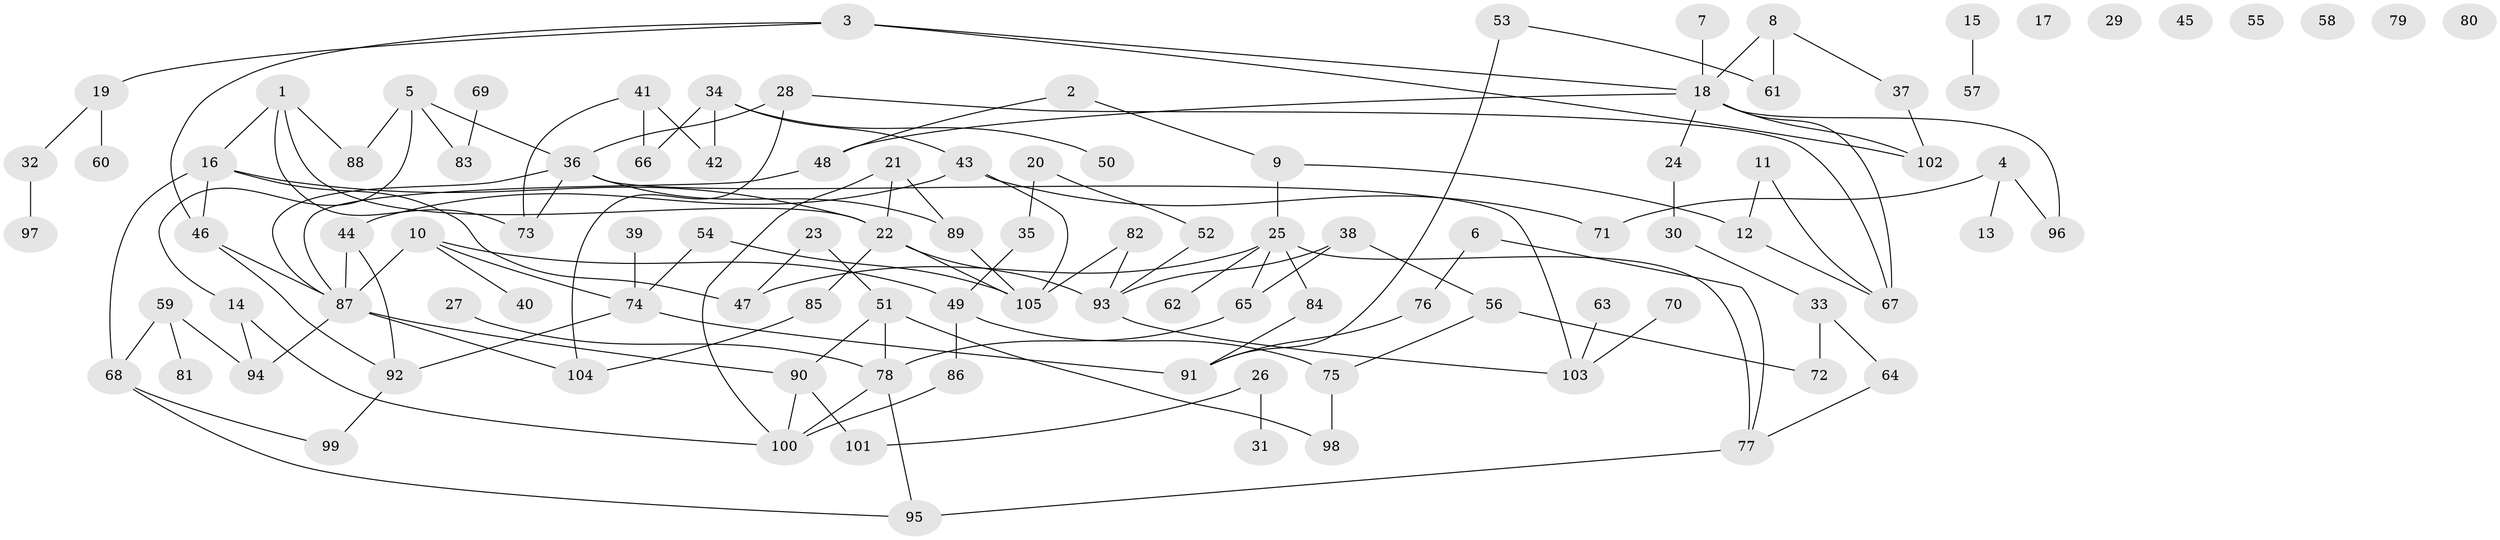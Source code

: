 // coarse degree distribution, {4: 0.19444444444444445, 3: 0.1388888888888889, 9: 0.027777777777777776, 2: 0.25, 1: 0.18055555555555555, 6: 0.05555555555555555, 7: 0.041666666666666664, 0: 0.09722222222222222, 8: 0.013888888888888888}
// Generated by graph-tools (version 1.1) at 2025/41/03/06/25 10:41:21]
// undirected, 105 vertices, 139 edges
graph export_dot {
graph [start="1"]
  node [color=gray90,style=filled];
  1;
  2;
  3;
  4;
  5;
  6;
  7;
  8;
  9;
  10;
  11;
  12;
  13;
  14;
  15;
  16;
  17;
  18;
  19;
  20;
  21;
  22;
  23;
  24;
  25;
  26;
  27;
  28;
  29;
  30;
  31;
  32;
  33;
  34;
  35;
  36;
  37;
  38;
  39;
  40;
  41;
  42;
  43;
  44;
  45;
  46;
  47;
  48;
  49;
  50;
  51;
  52;
  53;
  54;
  55;
  56;
  57;
  58;
  59;
  60;
  61;
  62;
  63;
  64;
  65;
  66;
  67;
  68;
  69;
  70;
  71;
  72;
  73;
  74;
  75;
  76;
  77;
  78;
  79;
  80;
  81;
  82;
  83;
  84;
  85;
  86;
  87;
  88;
  89;
  90;
  91;
  92;
  93;
  94;
  95;
  96;
  97;
  98;
  99;
  100;
  101;
  102;
  103;
  104;
  105;
  1 -- 16;
  1 -- 22;
  1 -- 73;
  1 -- 88;
  2 -- 9;
  2 -- 48;
  3 -- 18;
  3 -- 19;
  3 -- 46;
  3 -- 102;
  4 -- 13;
  4 -- 71;
  4 -- 96;
  5 -- 14;
  5 -- 36;
  5 -- 83;
  5 -- 88;
  6 -- 76;
  6 -- 77;
  7 -- 18;
  8 -- 18;
  8 -- 37;
  8 -- 61;
  9 -- 12;
  9 -- 25;
  10 -- 40;
  10 -- 49;
  10 -- 74;
  10 -- 87;
  11 -- 12;
  11 -- 67;
  12 -- 67;
  14 -- 94;
  14 -- 100;
  15 -- 57;
  16 -- 22;
  16 -- 46;
  16 -- 47;
  16 -- 68;
  18 -- 24;
  18 -- 48;
  18 -- 67;
  18 -- 96;
  18 -- 102;
  19 -- 32;
  19 -- 60;
  20 -- 35;
  20 -- 52;
  21 -- 22;
  21 -- 89;
  21 -- 100;
  22 -- 85;
  22 -- 93;
  22 -- 105;
  23 -- 47;
  23 -- 51;
  24 -- 30;
  25 -- 47;
  25 -- 62;
  25 -- 65;
  25 -- 77;
  25 -- 84;
  26 -- 31;
  26 -- 101;
  27 -- 78;
  28 -- 36;
  28 -- 67;
  28 -- 104;
  30 -- 33;
  32 -- 97;
  33 -- 64;
  33 -- 72;
  34 -- 42;
  34 -- 43;
  34 -- 50;
  34 -- 66;
  35 -- 49;
  36 -- 73;
  36 -- 87;
  36 -- 89;
  36 -- 103;
  37 -- 102;
  38 -- 56;
  38 -- 65;
  38 -- 93;
  39 -- 74;
  41 -- 42;
  41 -- 66;
  41 -- 73;
  43 -- 44;
  43 -- 71;
  43 -- 105;
  44 -- 87;
  44 -- 92;
  46 -- 87;
  46 -- 92;
  48 -- 87;
  49 -- 75;
  49 -- 86;
  51 -- 78;
  51 -- 90;
  51 -- 98;
  52 -- 93;
  53 -- 61;
  53 -- 91;
  54 -- 74;
  54 -- 105;
  56 -- 72;
  56 -- 75;
  59 -- 68;
  59 -- 81;
  59 -- 94;
  63 -- 103;
  64 -- 77;
  65 -- 78;
  68 -- 95;
  68 -- 99;
  69 -- 83;
  70 -- 103;
  74 -- 91;
  74 -- 92;
  75 -- 98;
  76 -- 91;
  77 -- 95;
  78 -- 95;
  78 -- 100;
  82 -- 93;
  82 -- 105;
  84 -- 91;
  85 -- 104;
  86 -- 100;
  87 -- 90;
  87 -- 94;
  87 -- 104;
  89 -- 105;
  90 -- 100;
  90 -- 101;
  92 -- 99;
  93 -- 103;
}
